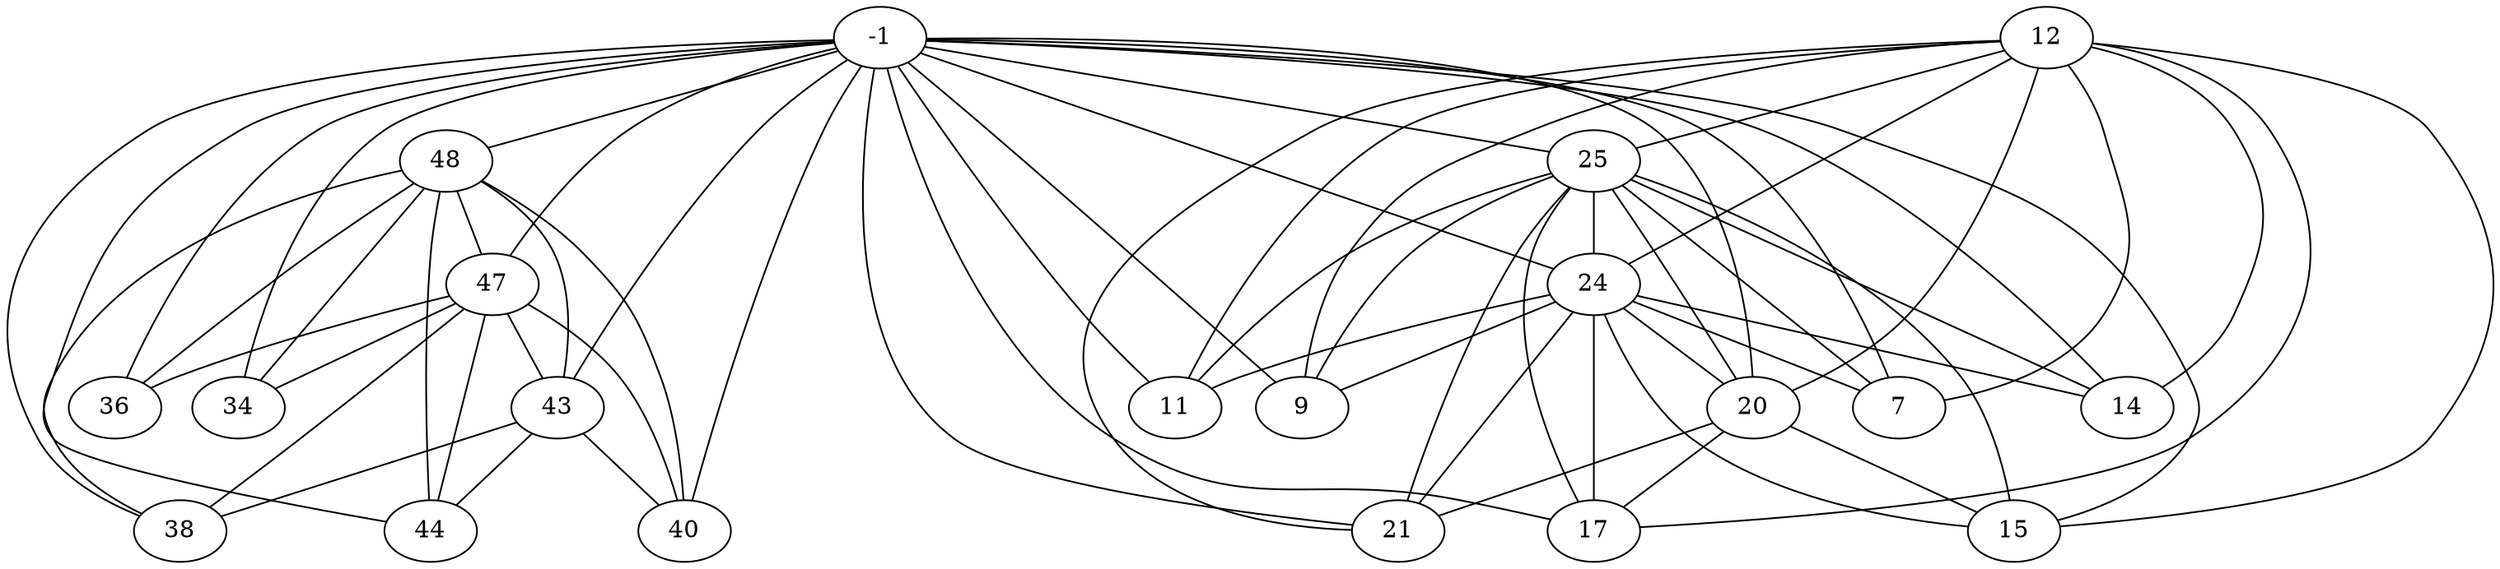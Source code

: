 strict graph{
-1 -- 34
48 -- 34
47 -- 34
-1 -- 36
48 -- 36
47 -- 36
-1 -- 38
48 -- 38
43 -- 38
47 -- 38
-1 -- 7
24 -- 7
25 -- 7
12 -- 7
-1 -- 40
48 -- 40
43 -- 40
47 -- 40
-1 -- 9
24 -- 9
25 -- 9
12 -- 9
-1 -- 43
48 -- 43
47 -- 43
-1 -- 11
24 -- 11
25 -- 11
12 -- 11
-1 -- 44
48 -- 44
43 -- 44
47 -- 44
-1 -- 14
24 -- 14
25 -- 14
12 -- 14
-1 -- 47
48 -- 47
-1 -- 15
20 -- 15
24 -- 15
25 -- 15
12 -- 15
-1 -- 48
-1 -- 17
20 -- 17
24 -- 17
25 -- 17
12 -- 17
-1 -- 20
24 -- 20
25 -- 20
12 -- 20
-1 -- 21
20 -- 21
24 -- 21
25 -- 21
12 -- 21
-1 -- 24
25 -- 24
12 -- 24
-1 -- 25
12 -- 25
}
